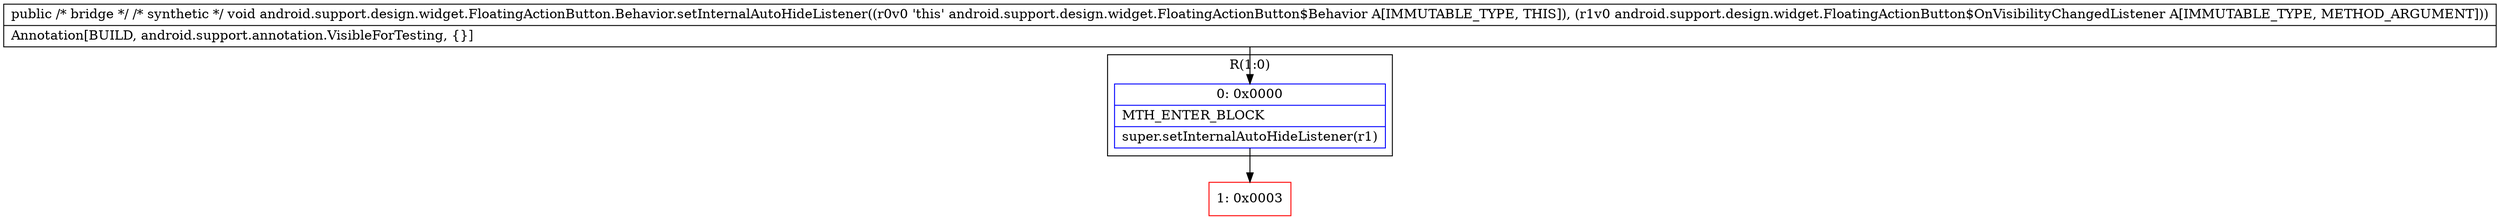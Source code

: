 digraph "CFG forandroid.support.design.widget.FloatingActionButton.Behavior.setInternalAutoHideListener(Landroid\/support\/design\/widget\/FloatingActionButton$OnVisibilityChangedListener;)V" {
subgraph cluster_Region_157587170 {
label = "R(1:0)";
node [shape=record,color=blue];
Node_0 [shape=record,label="{0\:\ 0x0000|MTH_ENTER_BLOCK\l|super.setInternalAutoHideListener(r1)\l}"];
}
Node_1 [shape=record,color=red,label="{1\:\ 0x0003}"];
MethodNode[shape=record,label="{public \/* bridge *\/ \/* synthetic *\/ void android.support.design.widget.FloatingActionButton.Behavior.setInternalAutoHideListener((r0v0 'this' android.support.design.widget.FloatingActionButton$Behavior A[IMMUTABLE_TYPE, THIS]), (r1v0 android.support.design.widget.FloatingActionButton$OnVisibilityChangedListener A[IMMUTABLE_TYPE, METHOD_ARGUMENT]))  | Annotation[BUILD, android.support.annotation.VisibleForTesting, \{\}]\l}"];
MethodNode -> Node_0;
Node_0 -> Node_1;
}

